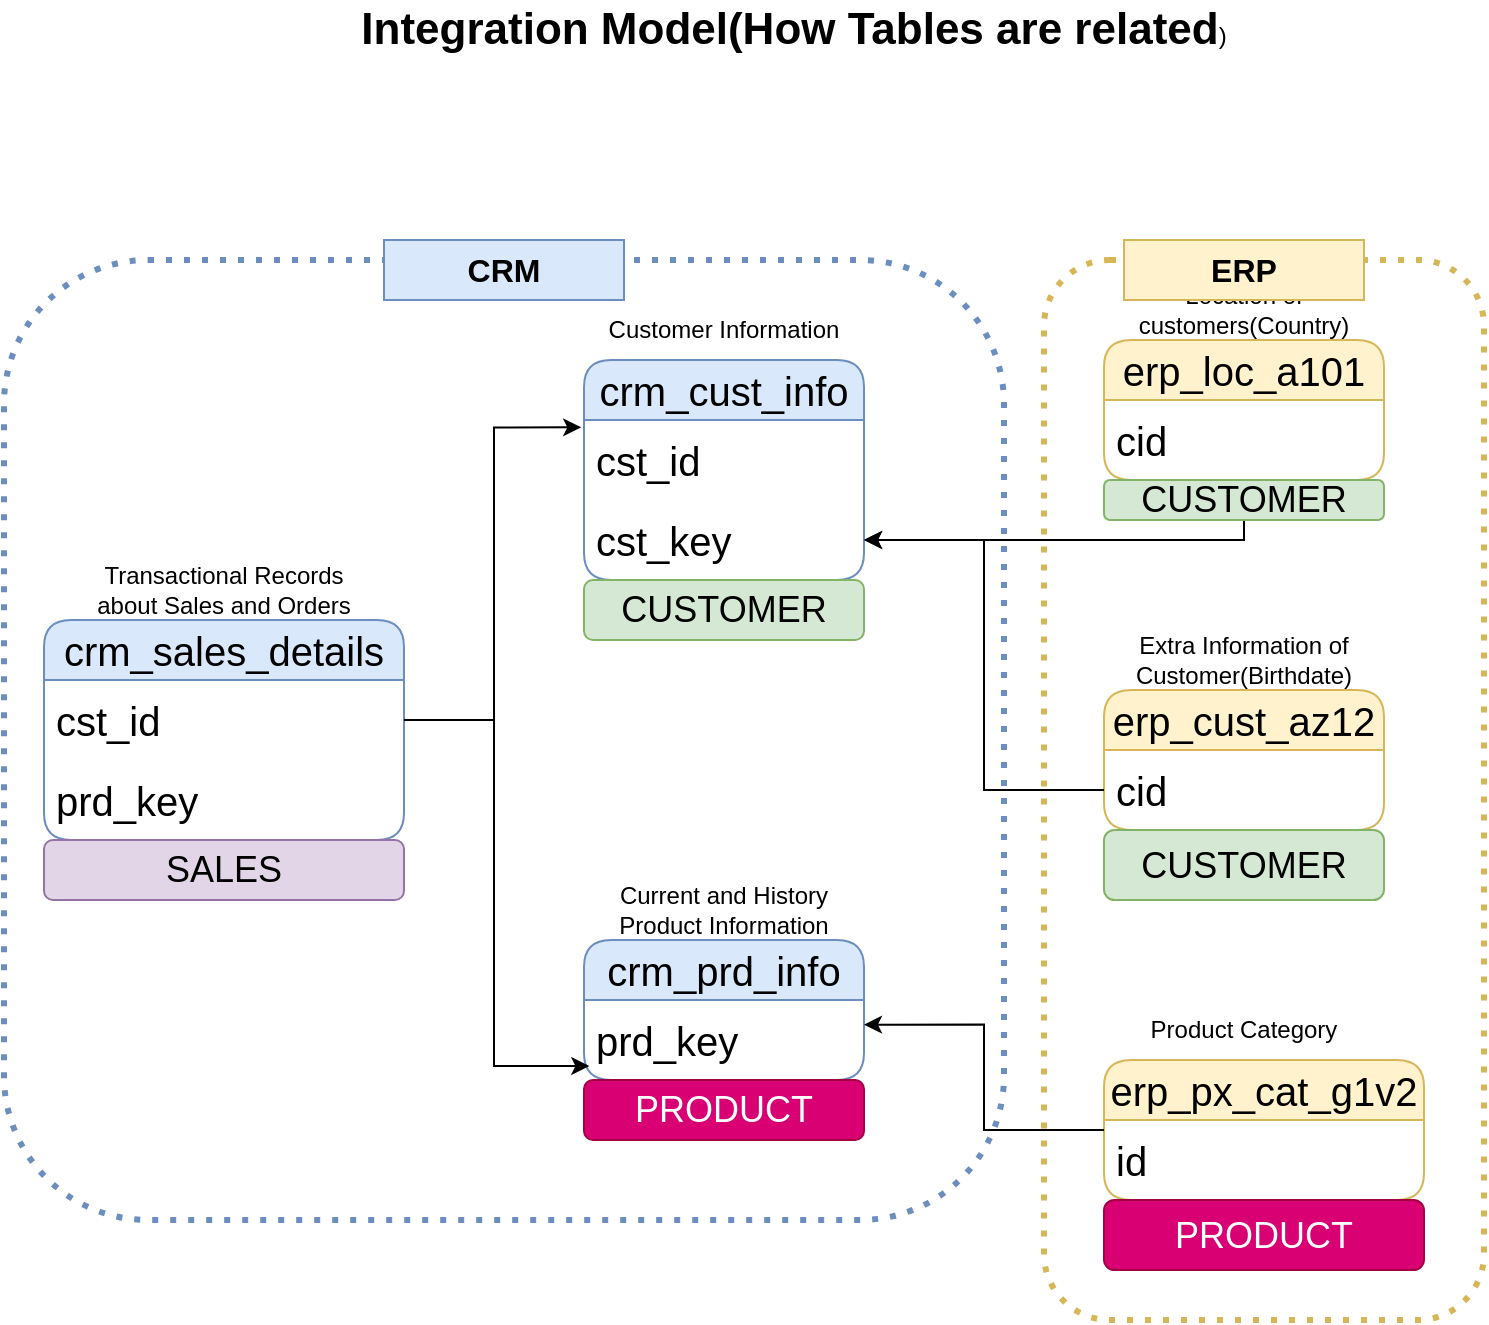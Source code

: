 <mxfile version="28.0.6">
  <diagram name="Page-1" id="_Y_QgrqpyFHATyZcSUWF">
    <mxGraphModel dx="1188" dy="1871" grid="1" gridSize="10" guides="1" tooltips="1" connect="1" arrows="1" fold="1" page="1" pageScale="1" pageWidth="850" pageHeight="1100" math="0" shadow="0">
      <root>
        <mxCell id="0" />
        <mxCell id="1" parent="0" />
        <mxCell id="vao6jbNLkl4HTrQYK-bc-1" value="crm_cust_info" style="swimlane;fontStyle=0;childLayout=stackLayout;horizontal=1;startSize=30;horizontalStack=0;resizeParent=1;resizeParentMax=0;resizeLast=0;collapsible=1;marginBottom=0;whiteSpace=wrap;html=1;rounded=1;fillColor=#dae8fc;strokeColor=#6c8ebf;fontSize=20;" vertex="1" parent="1">
          <mxGeometry x="310" y="50" width="140" height="110" as="geometry" />
        </mxCell>
        <mxCell id="vao6jbNLkl4HTrQYK-bc-2" value="cst_id" style="text;strokeColor=none;fillColor=none;align=left;verticalAlign=middle;spacingLeft=4;spacingRight=4;overflow=hidden;points=[[0,0.5],[1,0.5]];portConstraint=eastwest;rotatable=0;whiteSpace=wrap;html=1;fontSize=20;" vertex="1" parent="vao6jbNLkl4HTrQYK-bc-1">
          <mxGeometry y="30" width="140" height="40" as="geometry" />
        </mxCell>
        <mxCell id="vao6jbNLkl4HTrQYK-bc-26" value="cst_key" style="text;strokeColor=none;fillColor=none;align=left;verticalAlign=middle;spacingLeft=4;spacingRight=4;overflow=hidden;points=[[0,0.5],[1,0.5]];portConstraint=eastwest;rotatable=0;whiteSpace=wrap;html=1;fontSize=20;" vertex="1" parent="vao6jbNLkl4HTrQYK-bc-1">
          <mxGeometry y="70" width="140" height="40" as="geometry" />
        </mxCell>
        <mxCell id="vao6jbNLkl4HTrQYK-bc-5" value="Customer Information" style="text;html=1;align=center;verticalAlign=middle;whiteSpace=wrap;rounded=0;" vertex="1" parent="1">
          <mxGeometry x="315" y="20" width="130" height="30" as="geometry" />
        </mxCell>
        <mxCell id="vao6jbNLkl4HTrQYK-bc-6" value="crm_prd_info" style="swimlane;fontStyle=0;childLayout=stackLayout;horizontal=1;startSize=30;horizontalStack=0;resizeParent=1;resizeParentMax=0;resizeLast=0;collapsible=1;marginBottom=0;whiteSpace=wrap;html=1;rounded=1;fillColor=#dae8fc;strokeColor=#6c8ebf;fontSize=20;" vertex="1" parent="1">
          <mxGeometry x="310" y="340" width="140" height="70" as="geometry" />
        </mxCell>
        <mxCell id="vao6jbNLkl4HTrQYK-bc-7" value="prd_key" style="text;strokeColor=none;fillColor=none;align=left;verticalAlign=middle;spacingLeft=4;spacingRight=4;overflow=hidden;points=[[0,0.5],[1,0.5]];portConstraint=eastwest;rotatable=0;whiteSpace=wrap;html=1;fontSize=20;" vertex="1" parent="vao6jbNLkl4HTrQYK-bc-6">
          <mxGeometry y="30" width="140" height="40" as="geometry" />
        </mxCell>
        <mxCell id="vao6jbNLkl4HTrQYK-bc-8" value="Current and History Product Information" style="text;html=1;align=center;verticalAlign=middle;whiteSpace=wrap;rounded=0;" vertex="1" parent="1">
          <mxGeometry x="315" y="310" width="130" height="30" as="geometry" />
        </mxCell>
        <mxCell id="vao6jbNLkl4HTrQYK-bc-9" value="crm_sales_details" style="swimlane;fontStyle=0;childLayout=stackLayout;horizontal=1;startSize=30;horizontalStack=0;resizeParent=1;resizeParentMax=0;resizeLast=0;collapsible=1;marginBottom=0;whiteSpace=wrap;html=1;rounded=1;fillColor=#dae8fc;strokeColor=#6c8ebf;fontSize=20;" vertex="1" parent="1">
          <mxGeometry x="40" y="180" width="180" height="110" as="geometry" />
        </mxCell>
        <mxCell id="vao6jbNLkl4HTrQYK-bc-10" value="cst_id" style="text;strokeColor=none;fillColor=none;align=left;verticalAlign=middle;spacingLeft=4;spacingRight=4;overflow=hidden;points=[[0,0.5],[1,0.5]];portConstraint=eastwest;rotatable=0;whiteSpace=wrap;html=1;fontSize=20;" vertex="1" parent="vao6jbNLkl4HTrQYK-bc-9">
          <mxGeometry y="30" width="180" height="40" as="geometry" />
        </mxCell>
        <mxCell id="vao6jbNLkl4HTrQYK-bc-12" value="prd_key" style="text;strokeColor=none;fillColor=none;align=left;verticalAlign=middle;spacingLeft=4;spacingRight=4;overflow=hidden;points=[[0,0.5],[1,0.5]];portConstraint=eastwest;rotatable=0;whiteSpace=wrap;html=1;fontSize=20;" vertex="1" parent="vao6jbNLkl4HTrQYK-bc-9">
          <mxGeometry y="70" width="180" height="40" as="geometry" />
        </mxCell>
        <mxCell id="vao6jbNLkl4HTrQYK-bc-11" value="Transactional Records about Sales and Orders" style="text;html=1;align=center;verticalAlign=middle;whiteSpace=wrap;rounded=0;" vertex="1" parent="1">
          <mxGeometry x="65" y="150" width="130" height="30" as="geometry" />
        </mxCell>
        <mxCell id="vao6jbNLkl4HTrQYK-bc-13" style="edgeStyle=orthogonalEdgeStyle;rounded=0;orthogonalLoop=1;jettySize=auto;html=1;entryX=-0.01;entryY=0.092;entryDx=0;entryDy=0;entryPerimeter=0;" edge="1" parent="1" source="vao6jbNLkl4HTrQYK-bc-10" target="vao6jbNLkl4HTrQYK-bc-2">
          <mxGeometry relative="1" as="geometry" />
        </mxCell>
        <mxCell id="vao6jbNLkl4HTrQYK-bc-21" style="edgeStyle=orthogonalEdgeStyle;rounded=0;orthogonalLoop=1;jettySize=auto;html=1;entryX=0.019;entryY=0.825;entryDx=0;entryDy=0;entryPerimeter=0;" edge="1" parent="1" source="vao6jbNLkl4HTrQYK-bc-10" target="vao6jbNLkl4HTrQYK-bc-7">
          <mxGeometry relative="1" as="geometry" />
        </mxCell>
        <mxCell id="vao6jbNLkl4HTrQYK-bc-22" value="erp_cust_az12" style="swimlane;fontStyle=0;childLayout=stackLayout;horizontal=1;startSize=30;horizontalStack=0;resizeParent=1;resizeParentMax=0;resizeLast=0;collapsible=1;marginBottom=0;whiteSpace=wrap;html=1;rounded=1;fillColor=#fff2cc;strokeColor=#d6b656;fontSize=20;" vertex="1" parent="1">
          <mxGeometry x="570" y="215" width="140" height="70" as="geometry" />
        </mxCell>
        <mxCell id="vao6jbNLkl4HTrQYK-bc-23" value="cid" style="text;strokeColor=none;fillColor=none;align=left;verticalAlign=middle;spacingLeft=4;spacingRight=4;overflow=hidden;points=[[0,0.5],[1,0.5]];portConstraint=eastwest;rotatable=0;whiteSpace=wrap;html=1;fontSize=20;" vertex="1" parent="vao6jbNLkl4HTrQYK-bc-22">
          <mxGeometry y="30" width="140" height="40" as="geometry" />
        </mxCell>
        <mxCell id="vao6jbNLkl4HTrQYK-bc-24" value="Extra Information of Customer(Birthdate)" style="text;html=1;align=center;verticalAlign=middle;whiteSpace=wrap;rounded=0;" vertex="1" parent="1">
          <mxGeometry x="575" y="185" width="130" height="30" as="geometry" />
        </mxCell>
        <mxCell id="vao6jbNLkl4HTrQYK-bc-27" style="edgeStyle=orthogonalEdgeStyle;rounded=0;orthogonalLoop=1;jettySize=auto;html=1;entryX=1;entryY=0.5;entryDx=0;entryDy=0;" edge="1" parent="1" source="vao6jbNLkl4HTrQYK-bc-23" target="vao6jbNLkl4HTrQYK-bc-26">
          <mxGeometry relative="1" as="geometry" />
        </mxCell>
        <mxCell id="vao6jbNLkl4HTrQYK-bc-31" style="edgeStyle=orthogonalEdgeStyle;rounded=0;orthogonalLoop=1;jettySize=auto;html=1;entryX=1;entryY=0.5;entryDx=0;entryDy=0;" edge="1" parent="1" source="vao6jbNLkl4HTrQYK-bc-28" target="vao6jbNLkl4HTrQYK-bc-26">
          <mxGeometry relative="1" as="geometry" />
        </mxCell>
        <mxCell id="vao6jbNLkl4HTrQYK-bc-28" value="erp_loc_a101" style="swimlane;fontStyle=0;childLayout=stackLayout;horizontal=1;startSize=30;horizontalStack=0;resizeParent=1;resizeParentMax=0;resizeLast=0;collapsible=1;marginBottom=0;whiteSpace=wrap;html=1;rounded=1;fillColor=#fff2cc;strokeColor=#d6b656;fontSize=20;" vertex="1" parent="1">
          <mxGeometry x="570" y="40" width="140" height="70" as="geometry" />
        </mxCell>
        <mxCell id="vao6jbNLkl4HTrQYK-bc-29" value="cid" style="text;strokeColor=none;fillColor=none;align=left;verticalAlign=middle;spacingLeft=4;spacingRight=4;overflow=hidden;points=[[0,0.5],[1,0.5]];portConstraint=eastwest;rotatable=0;whiteSpace=wrap;html=1;fontSize=20;" vertex="1" parent="vao6jbNLkl4HTrQYK-bc-28">
          <mxGeometry y="30" width="140" height="40" as="geometry" />
        </mxCell>
        <mxCell id="vao6jbNLkl4HTrQYK-bc-30" value="Location of customers(Country)" style="text;html=1;align=center;verticalAlign=middle;whiteSpace=wrap;rounded=0;" vertex="1" parent="1">
          <mxGeometry x="575" y="10" width="130" height="30" as="geometry" />
        </mxCell>
        <mxCell id="vao6jbNLkl4HTrQYK-bc-32" value="erp_px_cat_g1v2" style="swimlane;fontStyle=0;childLayout=stackLayout;horizontal=1;startSize=30;horizontalStack=0;resizeParent=1;resizeParentMax=0;resizeLast=0;collapsible=1;marginBottom=0;whiteSpace=wrap;html=1;rounded=1;fillColor=#fff2cc;strokeColor=#d6b656;fontSize=20;" vertex="1" parent="1">
          <mxGeometry x="570" y="400" width="160" height="70" as="geometry" />
        </mxCell>
        <mxCell id="vao6jbNLkl4HTrQYK-bc-33" value="id" style="text;strokeColor=none;fillColor=none;align=left;verticalAlign=middle;spacingLeft=4;spacingRight=4;overflow=hidden;points=[[0,0.5],[1,0.5]];portConstraint=eastwest;rotatable=0;whiteSpace=wrap;html=1;fontSize=20;" vertex="1" parent="vao6jbNLkl4HTrQYK-bc-32">
          <mxGeometry y="30" width="160" height="40" as="geometry" />
        </mxCell>
        <mxCell id="vao6jbNLkl4HTrQYK-bc-34" value="Product Category" style="text;html=1;align=center;verticalAlign=middle;whiteSpace=wrap;rounded=0;" vertex="1" parent="1">
          <mxGeometry x="575" y="370" width="130" height="30" as="geometry" />
        </mxCell>
        <mxCell id="vao6jbNLkl4HTrQYK-bc-36" style="edgeStyle=orthogonalEdgeStyle;rounded=0;orthogonalLoop=1;jettySize=auto;html=1;entryX=1;entryY=0.308;entryDx=0;entryDy=0;entryPerimeter=0;" edge="1" parent="1" source="vao6jbNLkl4HTrQYK-bc-32" target="vao6jbNLkl4HTrQYK-bc-7">
          <mxGeometry relative="1" as="geometry" />
        </mxCell>
        <mxCell id="vao6jbNLkl4HTrQYK-bc-38" value="" style="rounded=1;whiteSpace=wrap;html=1;fillColor=none;dashed=1;strokeColor=#6c8ebf;strokeWidth=3;dashPattern=1 2;" vertex="1" parent="1">
          <mxGeometry x="20" width="500" height="480" as="geometry" />
        </mxCell>
        <mxCell id="vao6jbNLkl4HTrQYK-bc-39" value="&lt;b&gt;&lt;font style=&quot;font-size: 16px;&quot;&gt;CRM&lt;/font&gt;&lt;/b&gt;" style="text;html=1;align=center;verticalAlign=middle;whiteSpace=wrap;rounded=0;fillColor=#dae8fc;strokeColor=#6c8ebf;" vertex="1" parent="1">
          <mxGeometry x="210" y="-10" width="120" height="30" as="geometry" />
        </mxCell>
        <mxCell id="vao6jbNLkl4HTrQYK-bc-40" value="" style="rounded=1;whiteSpace=wrap;html=1;fillColor=none;dashed=1;strokeColor=#d6b656;strokeWidth=3;dashPattern=1 2;" vertex="1" parent="1">
          <mxGeometry x="540" width="220" height="530" as="geometry" />
        </mxCell>
        <mxCell id="vao6jbNLkl4HTrQYK-bc-41" value="&lt;b&gt;&lt;font style=&quot;font-size: 16px;&quot;&gt;ERP&lt;/font&gt;&lt;/b&gt;" style="text;html=1;align=center;verticalAlign=middle;whiteSpace=wrap;rounded=0;fillColor=#fff2cc;strokeColor=#d6b656;" vertex="1" parent="1">
          <mxGeometry x="580" y="-10" width="120" height="30" as="geometry" />
        </mxCell>
        <mxCell id="vao6jbNLkl4HTrQYK-bc-42" value="&lt;b&gt;&lt;font style=&quot;font-size: 22px;&quot;&gt;Integration Model(How Tables are related&lt;/font&gt;&lt;/b&gt;)" style="text;html=1;align=center;verticalAlign=middle;whiteSpace=wrap;rounded=0;" vertex="1" parent="1">
          <mxGeometry x="195" y="-130" width="440" height="30" as="geometry" />
        </mxCell>
        <mxCell id="vao6jbNLkl4HTrQYK-bc-43" value="&lt;font style=&quot;font-size: 18px;&quot;&gt;SALES&lt;/font&gt;" style="rounded=1;whiteSpace=wrap;html=1;fillColor=#e1d5e7;strokeColor=#9673a6;" vertex="1" parent="1">
          <mxGeometry x="40" y="290" width="180" height="30" as="geometry" />
        </mxCell>
        <mxCell id="vao6jbNLkl4HTrQYK-bc-44" value="&lt;font style=&quot;font-size: 18px;&quot;&gt;CUSTOMER&lt;/font&gt;" style="rounded=1;whiteSpace=wrap;html=1;fillColor=#d5e8d4;strokeColor=#82b366;" vertex="1" parent="1">
          <mxGeometry x="310" y="160" width="140" height="30" as="geometry" />
        </mxCell>
        <mxCell id="vao6jbNLkl4HTrQYK-bc-45" value="&lt;font style=&quot;font-size: 18px;&quot;&gt;PRODUCT&lt;/font&gt;" style="rounded=1;whiteSpace=wrap;html=1;fillColor=#d80073;strokeColor=#A50040;fontColor=#ffffff;" vertex="1" parent="1">
          <mxGeometry x="310" y="410" width="140" height="30" as="geometry" />
        </mxCell>
        <mxCell id="vao6jbNLkl4HTrQYK-bc-46" value="&lt;font style=&quot;font-size: 18px;&quot;&gt;CUSTOMER&lt;/font&gt;" style="rounded=1;whiteSpace=wrap;html=1;fillColor=#d5e8d4;strokeColor=#82b366;" vertex="1" parent="1">
          <mxGeometry x="570" y="110" width="140" height="20" as="geometry" />
        </mxCell>
        <mxCell id="vao6jbNLkl4HTrQYK-bc-47" value="&lt;font style=&quot;font-size: 18px;&quot;&gt;CUSTOMER&lt;/font&gt;" style="rounded=1;whiteSpace=wrap;html=1;fillColor=#d5e8d4;strokeColor=#82b366;" vertex="1" parent="1">
          <mxGeometry x="570" y="285" width="140" height="35" as="geometry" />
        </mxCell>
        <mxCell id="vao6jbNLkl4HTrQYK-bc-48" value="&lt;font style=&quot;font-size: 18px;&quot;&gt;PRODUCT&lt;/font&gt;" style="rounded=1;whiteSpace=wrap;html=1;fillColor=#d80073;strokeColor=#A50040;fontColor=#ffffff;" vertex="1" parent="1">
          <mxGeometry x="570" y="470" width="160" height="35" as="geometry" />
        </mxCell>
      </root>
    </mxGraphModel>
  </diagram>
</mxfile>
